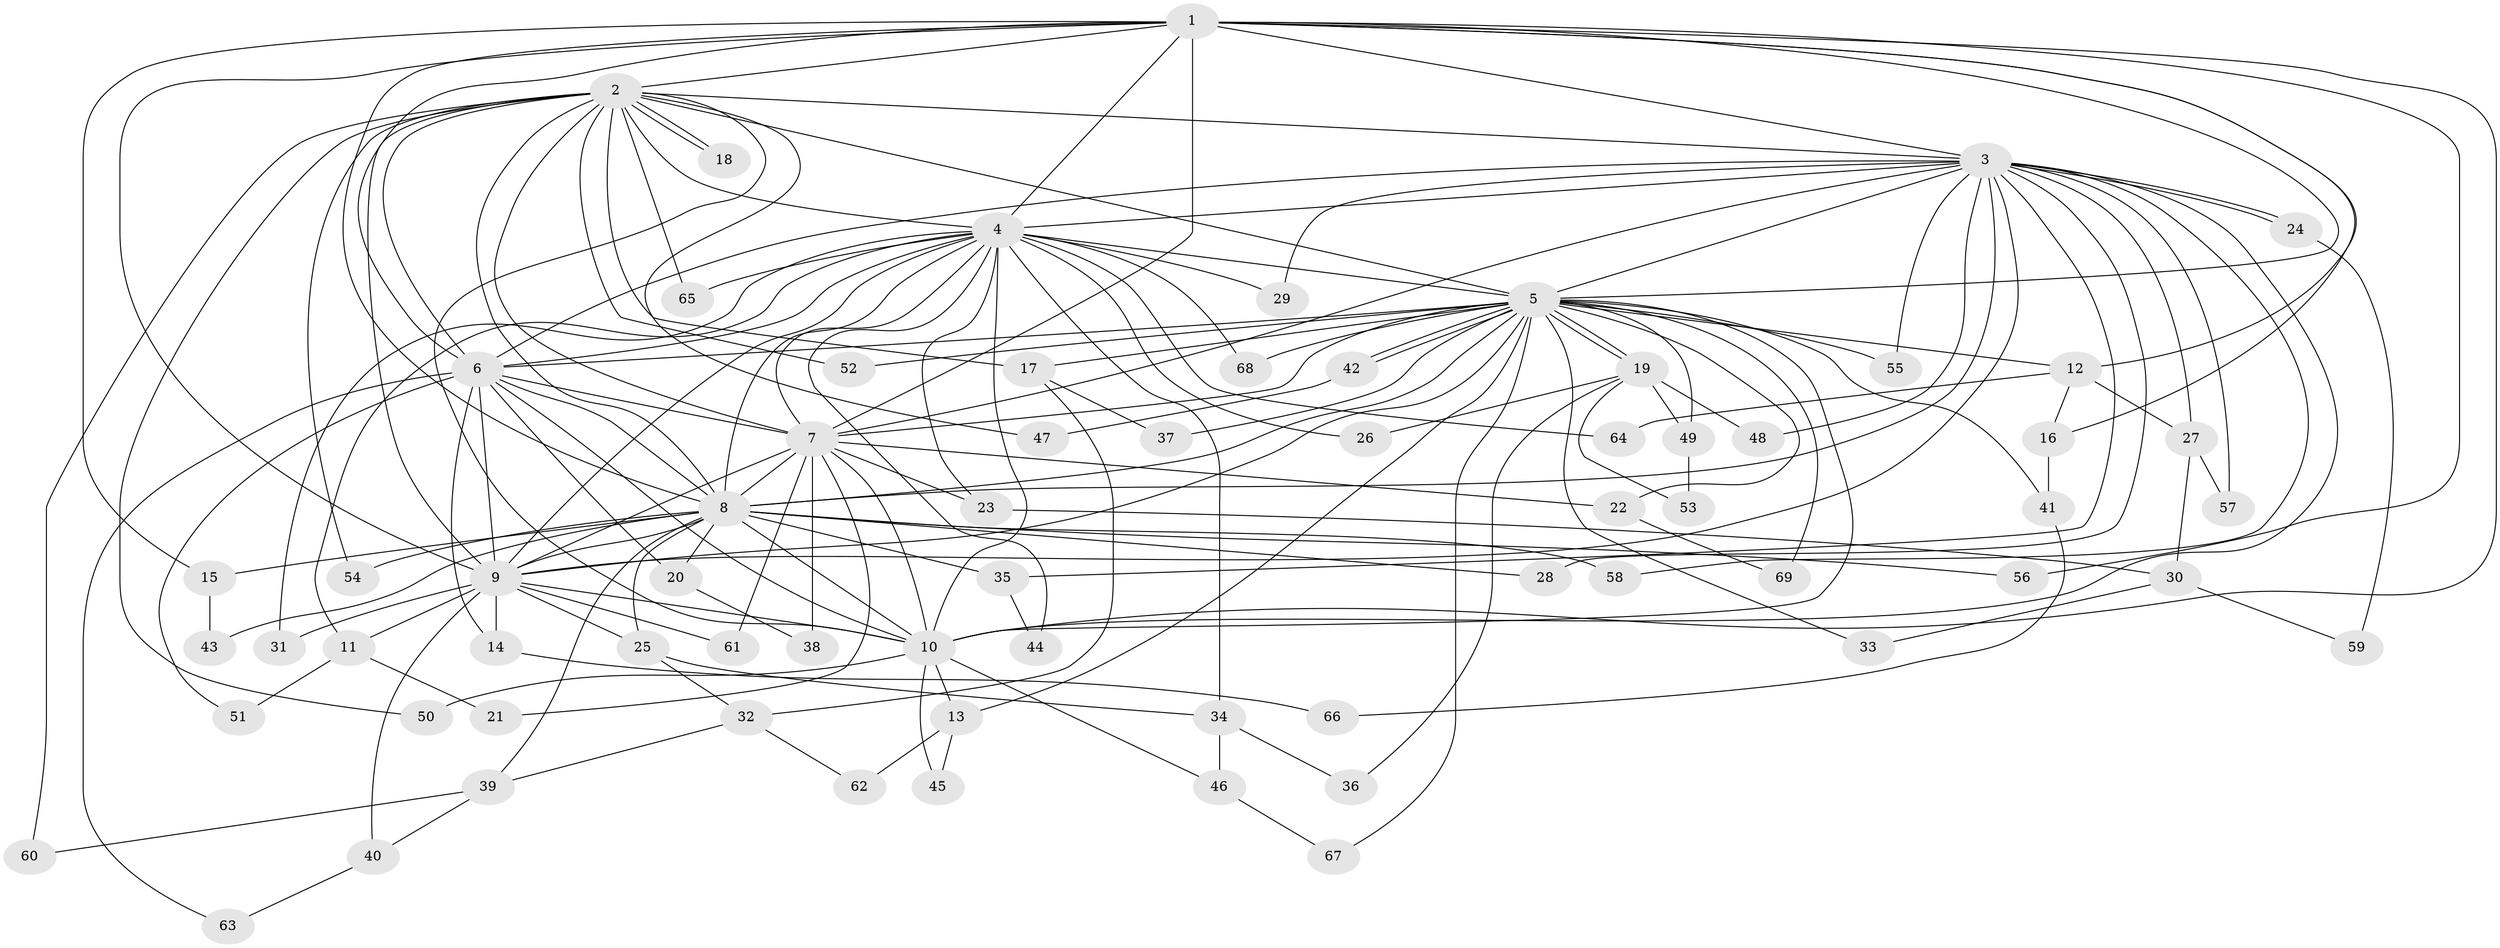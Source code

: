 // coarse degree distribution, {18: 0.02040816326530612, 17: 0.04081632653061224, 15: 0.02040816326530612, 23: 0.02040816326530612, 12: 0.02040816326530612, 13: 0.04081632653061224, 11: 0.02040816326530612, 4: 0.10204081632653061, 5: 0.02040816326530612, 3: 0.22448979591836735, 1: 0.04081632653061224, 2: 0.3877551020408163, 7: 0.02040816326530612, 6: 0.02040816326530612}
// Generated by graph-tools (version 1.1) at 2025/41/03/06/25 10:41:41]
// undirected, 69 vertices, 163 edges
graph export_dot {
graph [start="1"]
  node [color=gray90,style=filled];
  1;
  2;
  3;
  4;
  5;
  6;
  7;
  8;
  9;
  10;
  11;
  12;
  13;
  14;
  15;
  16;
  17;
  18;
  19;
  20;
  21;
  22;
  23;
  24;
  25;
  26;
  27;
  28;
  29;
  30;
  31;
  32;
  33;
  34;
  35;
  36;
  37;
  38;
  39;
  40;
  41;
  42;
  43;
  44;
  45;
  46;
  47;
  48;
  49;
  50;
  51;
  52;
  53;
  54;
  55;
  56;
  57;
  58;
  59;
  60;
  61;
  62;
  63;
  64;
  65;
  66;
  67;
  68;
  69;
  1 -- 2;
  1 -- 3;
  1 -- 4;
  1 -- 5;
  1 -- 6;
  1 -- 7;
  1 -- 8;
  1 -- 9;
  1 -- 10;
  1 -- 12;
  1 -- 15;
  1 -- 16;
  1 -- 56;
  2 -- 3;
  2 -- 4;
  2 -- 5;
  2 -- 6;
  2 -- 7;
  2 -- 8;
  2 -- 9;
  2 -- 10;
  2 -- 17;
  2 -- 18;
  2 -- 18;
  2 -- 47;
  2 -- 50;
  2 -- 52;
  2 -- 54;
  2 -- 60;
  2 -- 65;
  3 -- 4;
  3 -- 5;
  3 -- 6;
  3 -- 7;
  3 -- 8;
  3 -- 9;
  3 -- 10;
  3 -- 24;
  3 -- 24;
  3 -- 27;
  3 -- 28;
  3 -- 29;
  3 -- 35;
  3 -- 48;
  3 -- 55;
  3 -- 57;
  3 -- 58;
  4 -- 5;
  4 -- 6;
  4 -- 7;
  4 -- 8;
  4 -- 9;
  4 -- 10;
  4 -- 11;
  4 -- 23;
  4 -- 26;
  4 -- 29;
  4 -- 31;
  4 -- 34;
  4 -- 44;
  4 -- 64;
  4 -- 65;
  4 -- 68;
  5 -- 6;
  5 -- 7;
  5 -- 8;
  5 -- 9;
  5 -- 10;
  5 -- 12;
  5 -- 13;
  5 -- 17;
  5 -- 19;
  5 -- 19;
  5 -- 22;
  5 -- 33;
  5 -- 37;
  5 -- 41;
  5 -- 42;
  5 -- 42;
  5 -- 49;
  5 -- 52;
  5 -- 55;
  5 -- 67;
  5 -- 68;
  5 -- 69;
  6 -- 7;
  6 -- 8;
  6 -- 9;
  6 -- 10;
  6 -- 14;
  6 -- 20;
  6 -- 51;
  6 -- 63;
  7 -- 8;
  7 -- 9;
  7 -- 10;
  7 -- 21;
  7 -- 22;
  7 -- 23;
  7 -- 38;
  7 -- 61;
  8 -- 9;
  8 -- 10;
  8 -- 15;
  8 -- 20;
  8 -- 25;
  8 -- 28;
  8 -- 35;
  8 -- 39;
  8 -- 43;
  8 -- 54;
  8 -- 56;
  8 -- 58;
  9 -- 10;
  9 -- 11;
  9 -- 14;
  9 -- 25;
  9 -- 31;
  9 -- 40;
  9 -- 61;
  10 -- 13;
  10 -- 45;
  10 -- 46;
  10 -- 50;
  11 -- 21;
  11 -- 51;
  12 -- 16;
  12 -- 27;
  12 -- 64;
  13 -- 45;
  13 -- 62;
  14 -- 66;
  15 -- 43;
  16 -- 41;
  17 -- 32;
  17 -- 37;
  19 -- 26;
  19 -- 36;
  19 -- 48;
  19 -- 49;
  19 -- 53;
  20 -- 38;
  22 -- 69;
  23 -- 30;
  24 -- 59;
  25 -- 32;
  25 -- 34;
  27 -- 30;
  27 -- 57;
  30 -- 33;
  30 -- 59;
  32 -- 39;
  32 -- 62;
  34 -- 36;
  34 -- 46;
  35 -- 44;
  39 -- 40;
  39 -- 60;
  40 -- 63;
  41 -- 66;
  42 -- 47;
  46 -- 67;
  49 -- 53;
}
